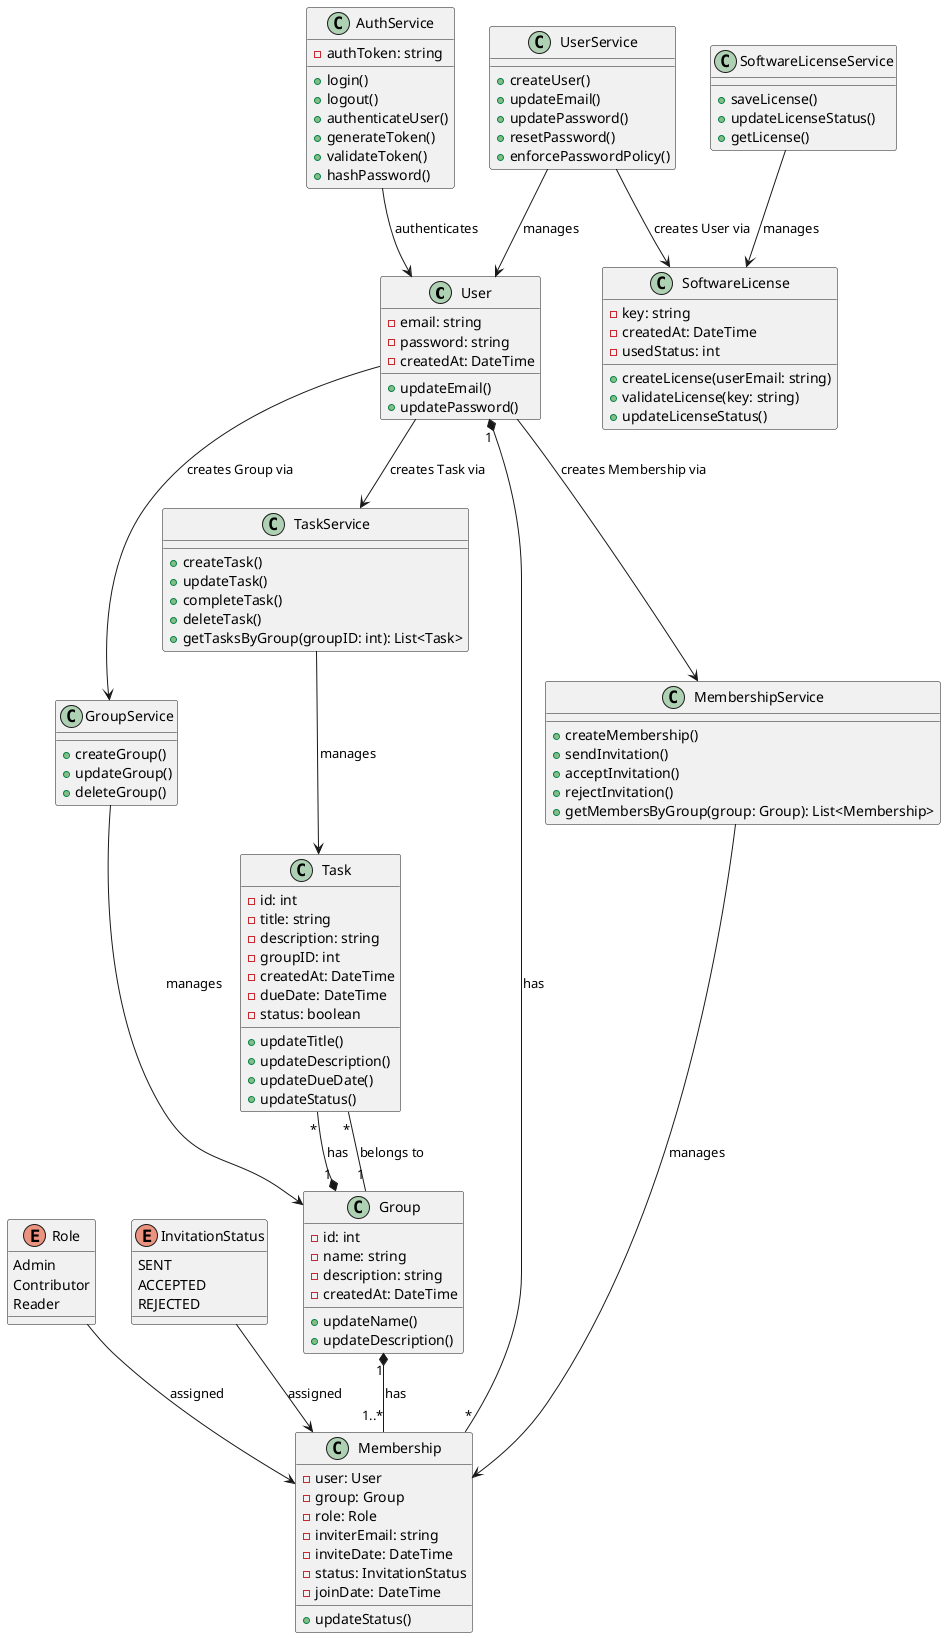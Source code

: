 @startuml

class User {
	- email: string
	- password: string
	- createdAt: DateTime
'-------------------------------
	+ updateEmail()
	+ updatePassword()
}

class UserService {
        + createUser()
        + updateEmail()
        + updatePassword()
        + resetPassword()
	+ enforcePasswordPolicy()
}

class Task {
	- id: int
	- title: string
	- description: string
	- groupID: int
	- createdAt: DateTime
	- dueDate: DateTime
	- status: boolean
'--------------------------------
	+ updateTitle()
	+ updateDescription()
	+ updateDueDate()
	+ updateStatus()
}

class TaskService {
        + createTask()
        + updateTask()
        + completeTask()
        + deleteTask()
	+ getTasksByGroup(groupID: int): List<Task>
}

class Group {
	- id: int
	- name: string
	- description: string
	- createdAt: DateTime
'---------------------------------
	+ updateName()
	+ updateDescription()
}

class GroupService {
	+ createGroup()
	+ updateGroup()
	+ deleteGroup()
}

class Membership {
	- user: User
	- group: Group
	- role: Role
	- inviterEmail: string
	- inviteDate: DateTime
	- status: InvitationStatus
	- joinDate: DateTime
'---------------------------------
	+ updateStatus()
}

class MembershipService {
	+ createMembership()
	+ sendInvitation()
	+ acceptInvitation()
	+ rejectInvitation()
        + getMembersByGroup(group: Group): List<Membership>

}

class AuthService {
	- authToken: string
'---------------------------------
	+ login()
	+ logout()
	+ authenticateUser()
	+ generateToken()
	+ validateToken()
	+ hashPassword()
}

class SoftwareLicense {
	- key: string
	- createdAt: DateTime
	- usedStatus: int
'---------------------------------
	+ createLicense(userEmail: string)
	+ validateLicense(key: string)
	+ updateLicenseStatus()
}

class SoftwareLicenseService {
	+ saveLicense()
	+ updateLicenseStatus()
	+ getLicense()
}

enum Role {
        Admin
        Contributor
        Reader
}

enum InvitationStatus {
        SENT
        ACCEPTED
        REJECTED
}

User --> TaskService: creates Task via
User --> GroupService: creates Group via
User --> MembershipService: creates Membership via
User "1" *-- "*" Membership: has
AuthService --> User: authenticates
UserService --> User: manages

TaskService --> Task: manages
Task "*" -- "1" Group: belongs to

GroupService --> Group: manages
Group "1" *-- "1..*" Membership: has
Group "1" *-- "*" Task: has

MembershipService --> Membership: manages
Role --> Membership: assigned
InvitationStatus --> Membership: assigned

UserService --> SoftwareLicense: creates User via
SoftwareLicenseService --> SoftwareLicense: manages

@enduml
